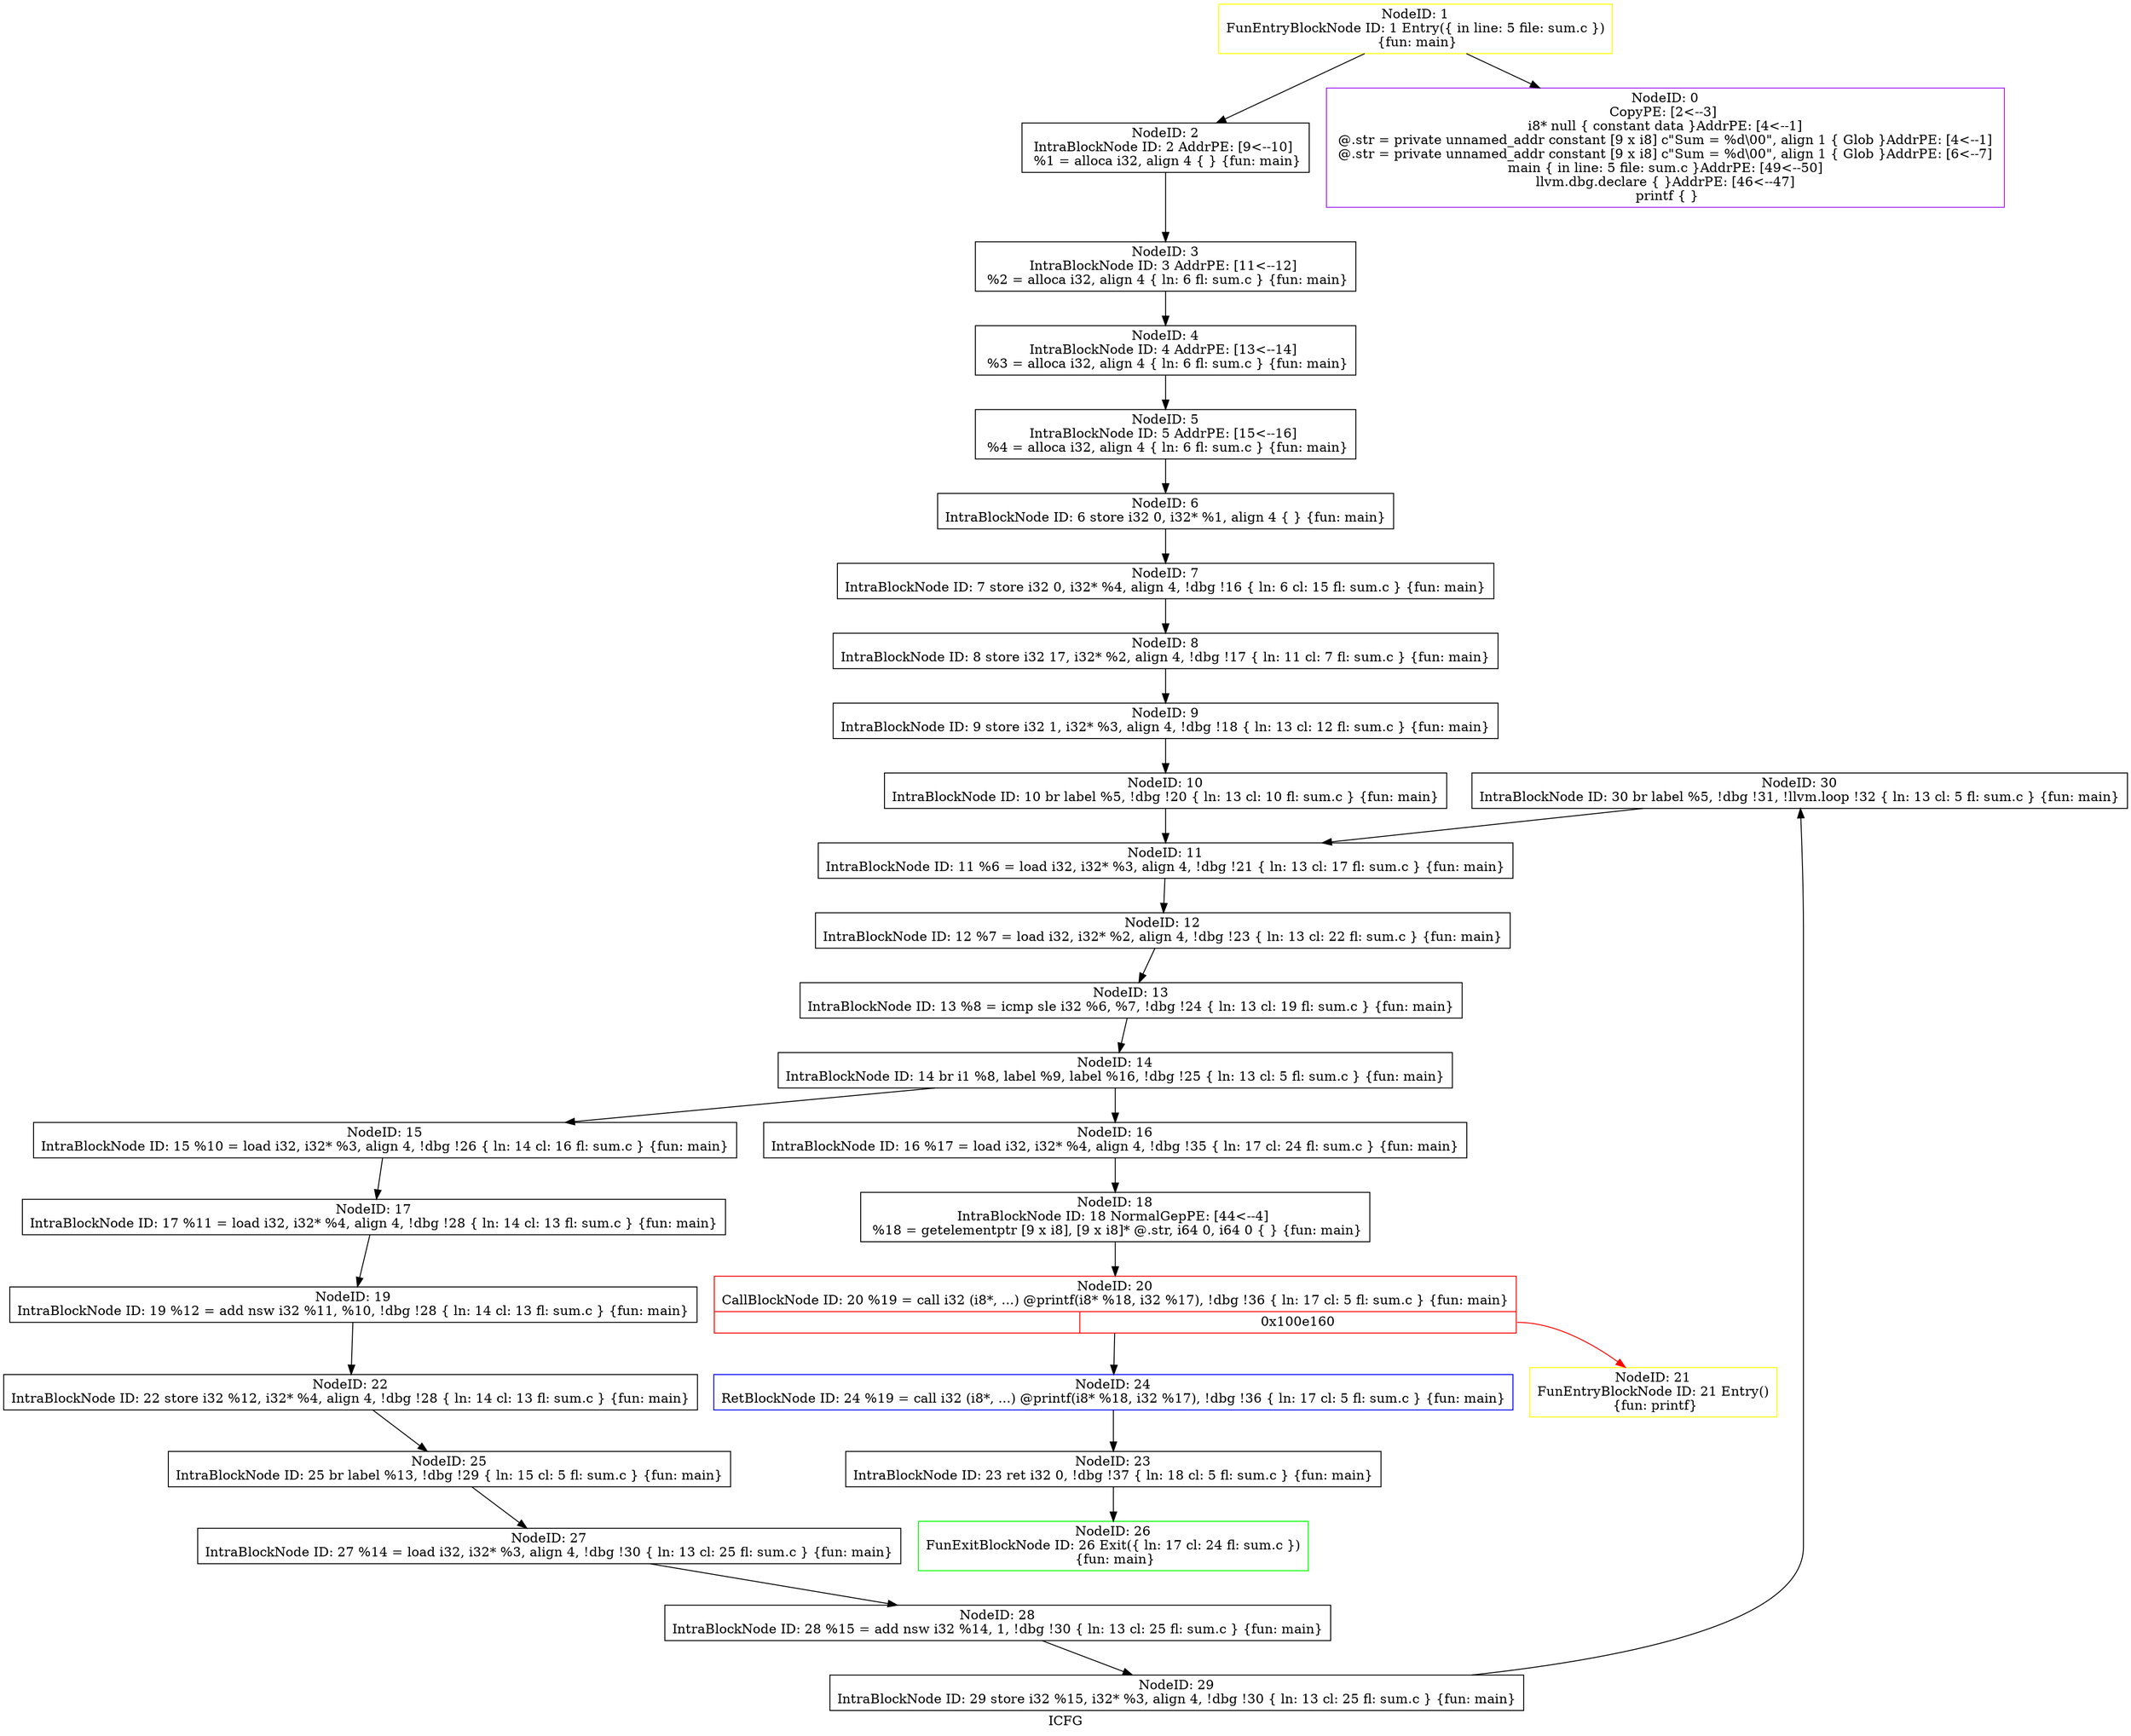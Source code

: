 digraph "ICFG" {
	label="ICFG";

	Node0x102c270 [shape=record,color=black,label="{NodeID: 30\nIntraBlockNode ID: 30      br label %5, !dbg !31, !llvm.loop !32 \{ ln: 13  cl: 5  fl: sum.c \}    \{fun: main\}}"];
	Node0x102c270 -> Node0x1029af0[style=solid];
	Node0x102beb0 [shape=record,color=black,label="{NodeID: 29\nIntraBlockNode ID: 29      store i32 %15, i32* %3, align 4, !dbg !30 \{ ln: 13  cl: 25  fl: sum.c \}    \{fun: main\}}"];
	Node0x102beb0 -> Node0x102c270[style=solid];
	Node0x1029cd0 [shape=record,color=black,label="{NodeID: 12\nIntraBlockNode ID: 12      %7 = load i32, i32* %2, align 4, !dbg !23 \{ ln: 13  cl: 22  fl: sum.c \}    \{fun: main\}}"];
	Node0x1029cd0 -> Node0x1029eb0[style=solid];
	Node0x1029af0 [shape=record,color=black,label="{NodeID: 11\nIntraBlockNode ID: 11      %6 = load i32, i32* %3, align 4, !dbg !21 \{ ln: 13  cl: 17  fl: sum.c \}    \{fun: main\}}"];
	Node0x1029af0 -> Node0x1029cd0[style=solid];
	Node0x1029910 [shape=record,color=black,label="{NodeID: 10\nIntraBlockNode ID: 10      br label %5, !dbg !20 \{ ln: 13  cl: 10  fl: sum.c \}    \{fun: main\}}"];
	Node0x1029910 -> Node0x1029af0[style=solid];
	Node0x1029730 [shape=record,color=black,label="{NodeID: 9\nIntraBlockNode ID: 9      store i32 1, i32* %3, align 4, !dbg !18 \{ ln: 13  cl: 12  fl: sum.c \}    \{fun: main\}}"];
	Node0x1029730 -> Node0x1029910[style=solid];
	Node0x10295e0 [shape=record,color=black,label="{NodeID: 8\nIntraBlockNode ID: 8      store i32 17, i32* %2, align 4, !dbg !17 \{ ln: 11  cl: 7  fl: sum.c \}    \{fun: main\}}"];
	Node0x10295e0 -> Node0x1029730[style=solid];
	Node0x10294c0 [shape=record,color=black,label="{NodeID: 7\nIntraBlockNode ID: 7      store i32 0, i32* %4, align 4, !dbg !16 \{ ln: 6  cl: 15  fl: sum.c \}    \{fun: main\}}"];
	Node0x10294c0 -> Node0x10295e0[style=solid];
	Node0x10293a0 [shape=record,color=black,label="{NodeID: 6\nIntraBlockNode ID: 6      store i32 0, i32* %1, align 4 \{  \}    \{fun: main\}}"];
	Node0x10293a0 -> Node0x10294c0[style=solid];
	Node0x1029280 [shape=record,color=black,label="{NodeID: 5\nIntraBlockNode ID: 5   AddrPE: [15\<--16]  \n   %4 = alloca i32, align 4 \{ ln: 6 fl: sum.c \} \{fun: main\}}"];
	Node0x1029280 -> Node0x10293a0[style=solid];
	Node0x1029160 [shape=record,color=black,label="{NodeID: 4\nIntraBlockNode ID: 4   AddrPE: [13\<--14]  \n   %3 = alloca i32, align 4 \{ ln: 6 fl: sum.c \} \{fun: main\}}"];
	Node0x1029160 -> Node0x1029280[style=solid];
	Node0x1029040 [shape=record,color=black,label="{NodeID: 3\nIntraBlockNode ID: 3   AddrPE: [11\<--12]  \n   %2 = alloca i32, align 4 \{ ln: 6 fl: sum.c \} \{fun: main\}}"];
	Node0x1029040 -> Node0x1029160[style=solid];
	Node0x1028dd0 [shape=record,color=black,label="{NodeID: 2\nIntraBlockNode ID: 2   AddrPE: [9\<--10]  \n   %1 = alloca i32, align 4 \{  \} \{fun: main\}}"];
	Node0x1028dd0 -> Node0x1029040[style=solid];
	Node0x1015e10 [shape=record,color=yellow,label="{NodeID: 1\nFunEntryBlockNode ID: 1 Entry(\{ in line: 5 file: sum.c \})\n \{fun: main\}}"];
	Node0x1015e10 -> Node0x100f080[style=solid];
	Node0x1015e10 -> Node0x1028dd0[style=solid];
	Node0x100f080 [shape=record,color=purple,label="{NodeID: 0\nCopyPE: [2\<--3]  \n i8* null \{ constant data \}AddrPE: [4\<--1]  \n @.str = private unnamed_addr constant [9 x i8] c\"Sum = %d\\00\", align 1 \{ Glob  \}AddrPE: [4\<--1]  \n @.str = private unnamed_addr constant [9 x i8] c\"Sum = %d\\00\", align 1 \{ Glob  \}AddrPE: [6\<--7]  \n main \{ in line: 5 file: sum.c \}AddrPE: [49\<--50]  \n llvm.dbg.declare \{  \}AddrPE: [46\<--47]  \n printf \{  \}}"];
	Node0x1029eb0 [shape=record,color=black,label="{NodeID: 13\nIntraBlockNode ID: 13      %8 = icmp sle i32 %6, %7, !dbg !24 \{ ln: 13  cl: 19  fl: sum.c \}    \{fun: main\}}"];
	Node0x1029eb0 -> Node0x102a180[style=solid];
	Node0x102a180 [shape=record,color=black,label="{NodeID: 14\nIntraBlockNode ID: 14      br i1 %8, label %9, label %16, !dbg !25 \{ ln: 13  cl: 5  fl: sum.c \}    \{fun: main\}}"];
	Node0x102a180 -> Node0x102a380[style=solid];
	Node0x102a180 -> Node0x102a630[style=solid];
	Node0x102a380 [shape=record,color=black,label="{NodeID: 15\nIntraBlockNode ID: 15      %10 = load i32, i32* %3, align 4, !dbg !26 \{ ln: 14  cl: 16  fl: sum.c \}    \{fun: main\}}"];
	Node0x102a380 -> Node0x102a900[style=solid];
	Node0x102a630 [shape=record,color=black,label="{NodeID: 16\nIntraBlockNode ID: 16      %17 = load i32, i32* %4, align 4, !dbg !35 \{ ln: 17  cl: 24  fl: sum.c \}    \{fun: main\}}"];
	Node0x102a630 -> Node0x102aae0[style=solid];
	Node0x102a900 [shape=record,color=black,label="{NodeID: 17\nIntraBlockNode ID: 17      %11 = load i32, i32* %4, align 4, !dbg !28 \{ ln: 14  cl: 13  fl: sum.c \}    \{fun: main\}}"];
	Node0x102a900 -> Node0x102acc0[style=solid];
	Node0x102aae0 [shape=record,color=black,label="{NodeID: 18\nIntraBlockNode ID: 18   NormalGepPE: [44\<--4]  \n   %18 = getelementptr [9 x i8], [9 x i8]* @.str, i64 0, i64 0 \{  \} \{fun: main\}}"];
	Node0x102aae0 -> Node0x100b940[style=solid];
	Node0x102acc0 [shape=record,color=black,label="{NodeID: 19\nIntraBlockNode ID: 19      %12 = add nsw i32 %11, %10, !dbg !28 \{ ln: 14  cl: 13  fl: sum.c \}    \{fun: main\}}"];
	Node0x102acc0 -> Node0x102b1b0[style=solid];
	Node0x100b940 [shape=record,color=red,label="{NodeID: 20\nCallBlockNode ID: 20   %19 = call i32 (i8*, ...) @printf(i8* %18, i32 %17), !dbg !36 \{ ln: 17  cl: 5  fl: sum.c \} \{fun: main\}|{|<s1>0x100e160}}"];
	Node0x100b940 -> Node0x102b4b0[style=solid];
	Node0x100b940:s1 -> Node0x102af00[style=solid,color=red];
	Node0x102af00 [shape=record,color=yellow,label="{NodeID: 21\nFunEntryBlockNode ID: 21 Entry()\n \{fun: printf\}}"];
	Node0x102b1b0 [shape=record,color=black,label="{NodeID: 22\nIntraBlockNode ID: 22      store i32 %12, i32* %4, align 4, !dbg !28 \{ ln: 14  cl: 13  fl: sum.c \}    \{fun: main\}}"];
	Node0x102b1b0 -> Node0x102b740[style=solid];
	Node0x102b390 [shape=record,color=black,label="{NodeID: 23\nIntraBlockNode ID: 23      ret i32 0, !dbg !37 \{ ln: 18  cl: 5  fl: sum.c \}    \{fun: main\}}"];
	Node0x102b390 -> Node0x102b920[style=solid];
	Node0x102b4b0 [shape=record,color=blue,label="{NodeID: 24\nRetBlockNode ID: 24   %19 = call i32 (i8*, ...) @printf(i8* %18, i32 %17), !dbg !36 \{ ln: 17  cl: 5  fl: sum.c \} \{fun: main\}}"];
	Node0x102b4b0 -> Node0x102b390[style=solid];
	Node0x102b740 [shape=record,color=black,label="{NodeID: 25\nIntraBlockNode ID: 25      br label %13, !dbg !29 \{ ln: 15  cl: 5  fl: sum.c \}    \{fun: main\}}"];
	Node0x102b740 -> Node0x102baf0[style=solid];
	Node0x102b920 [shape=record,color=green,label="{NodeID: 26\nFunExitBlockNode ID: 26 Exit(\{ ln: 17  cl: 24  fl: sum.c \})\n \{fun: main\}}"];
	Node0x102baf0 [shape=record,color=black,label="{NodeID: 27\nIntraBlockNode ID: 27      %14 = load i32, i32* %3, align 4, !dbg !30 \{ ln: 13  cl: 25  fl: sum.c \}    \{fun: main\}}"];
	Node0x102baf0 -> Node0x102bcd0[style=solid];
	Node0x102bcd0 [shape=record,color=black,label="{NodeID: 28\nIntraBlockNode ID: 28      %15 = add nsw i32 %14, 1, !dbg !30 \{ ln: 13  cl: 25  fl: sum.c \}    \{fun: main\}}"];
	Node0x102bcd0 -> Node0x102beb0[style=solid];
}

